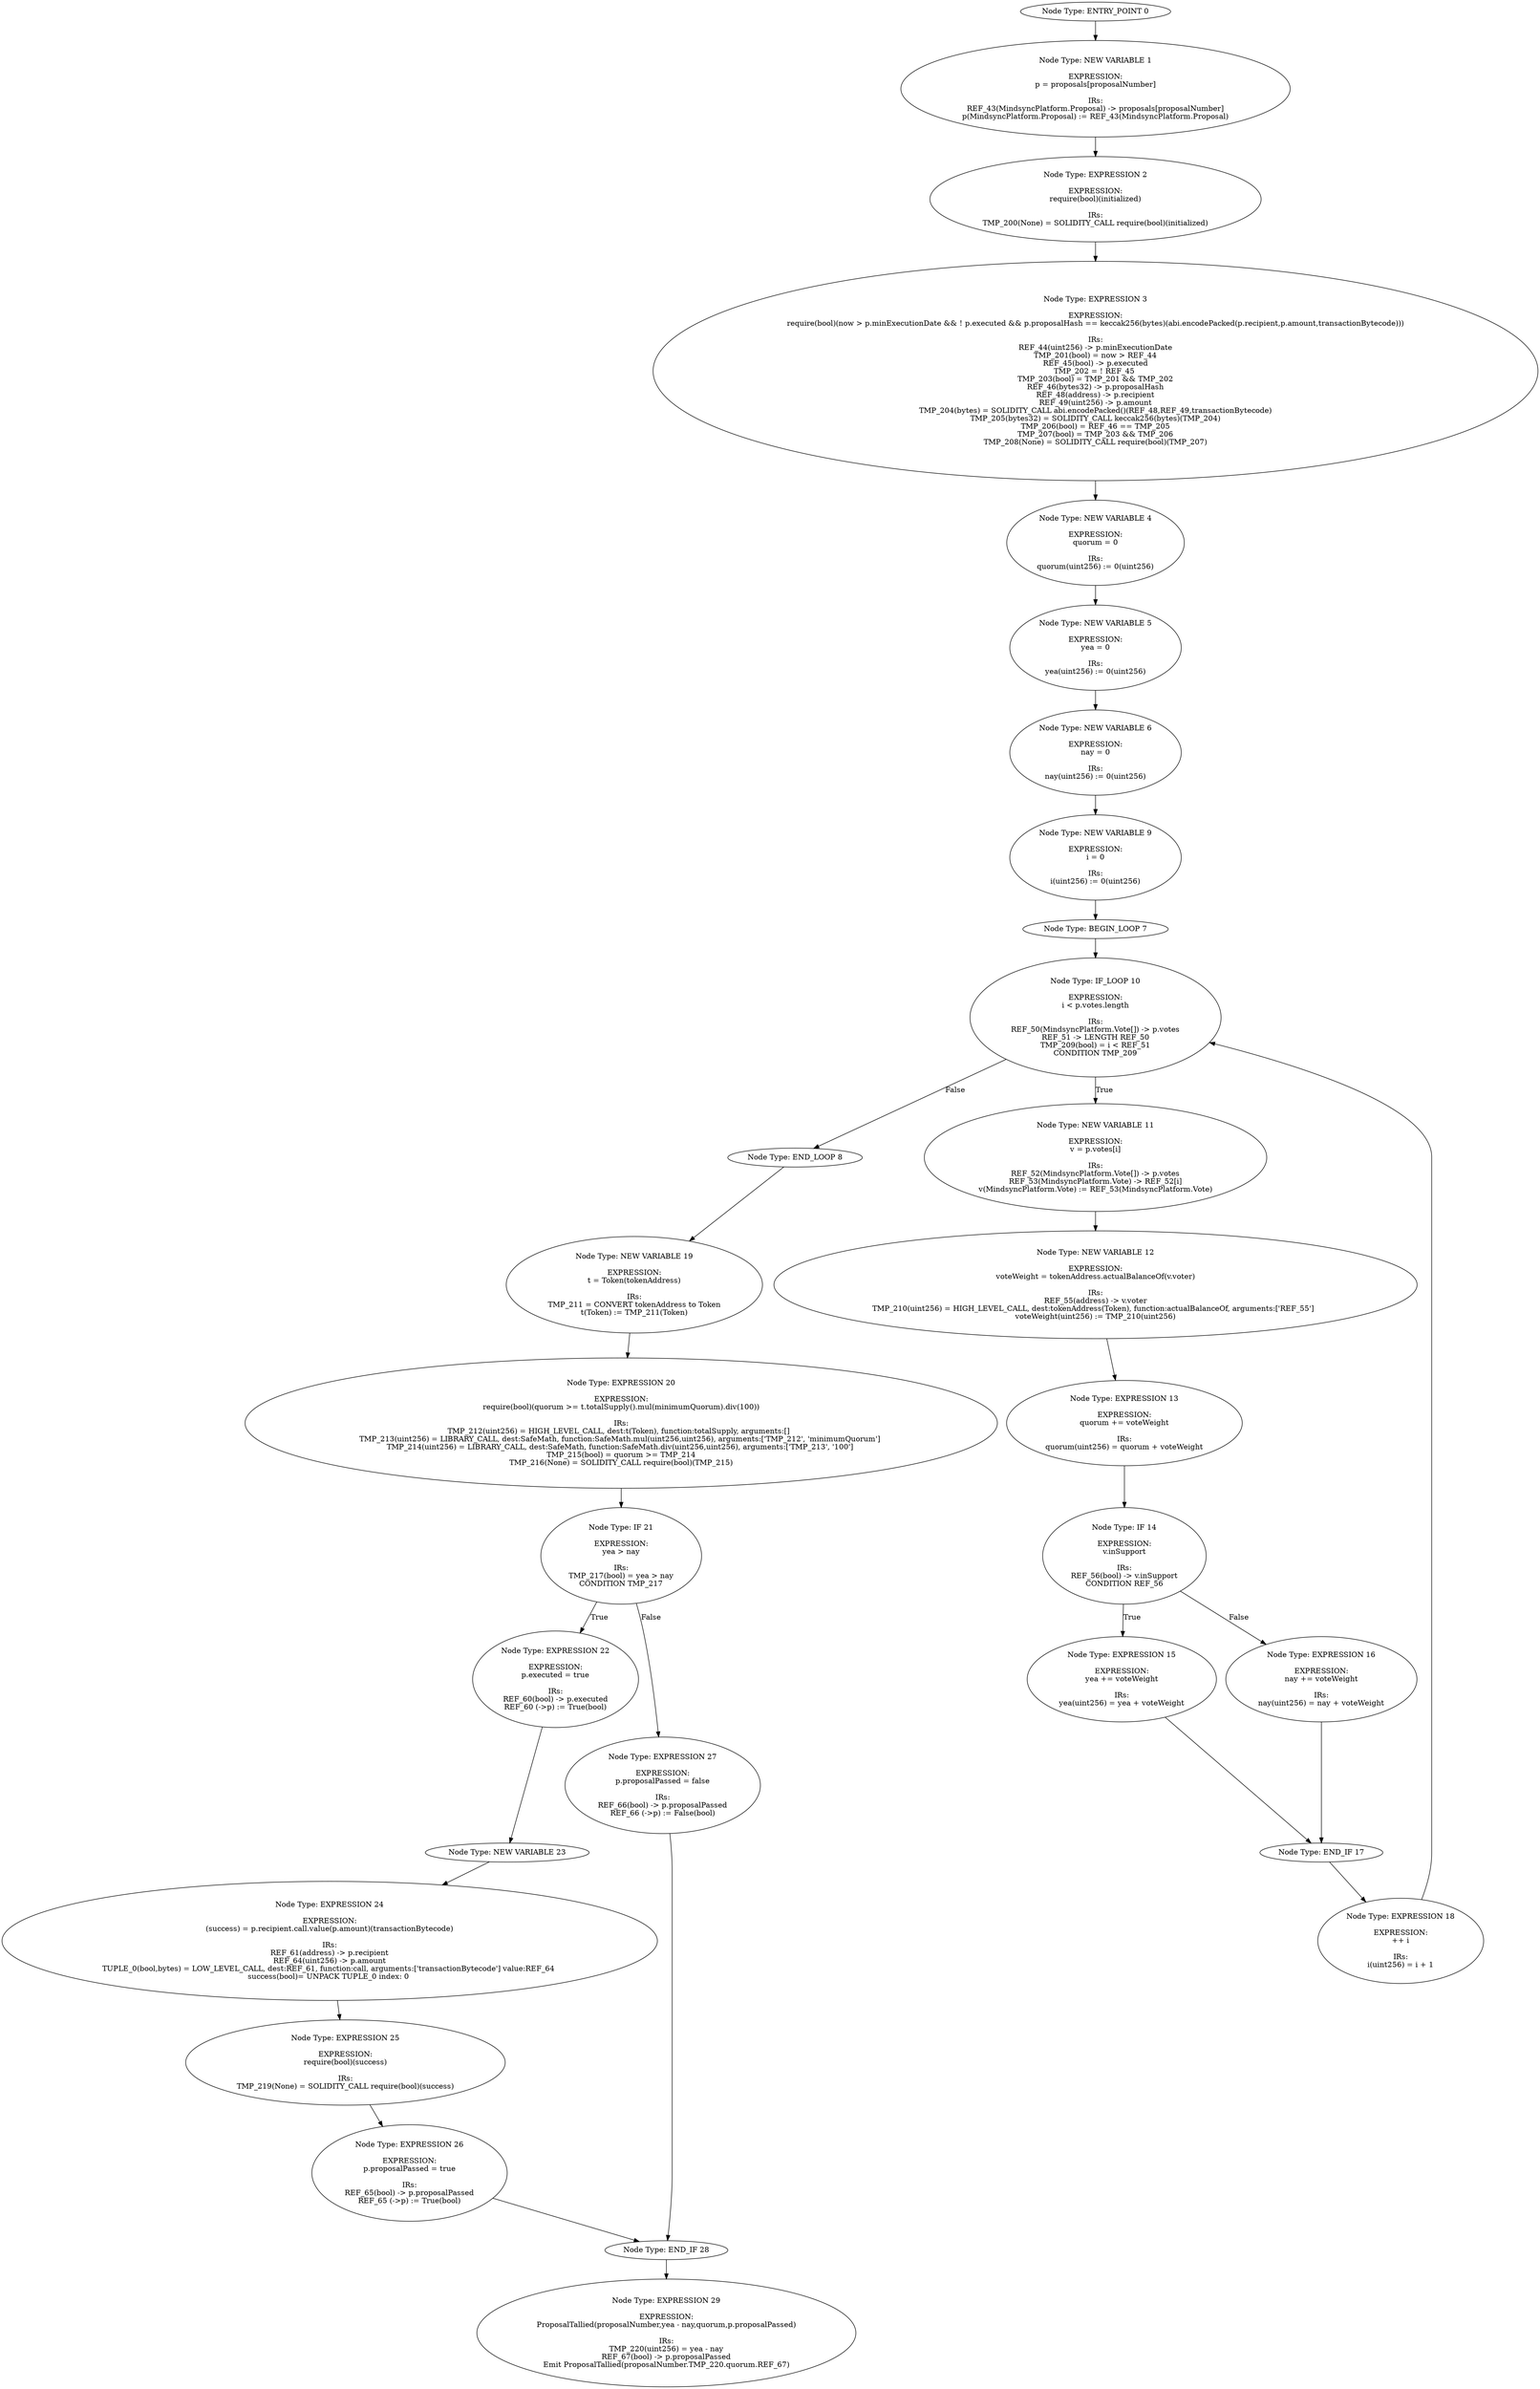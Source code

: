 digraph{
0[label="Node Type: ENTRY_POINT 0
"];
0->1;
1[label="Node Type: NEW VARIABLE 1

EXPRESSION:
p = proposals[proposalNumber]

IRs:
REF_43(MindsyncPlatform.Proposal) -> proposals[proposalNumber]
p(MindsyncPlatform.Proposal) := REF_43(MindsyncPlatform.Proposal)"];
1->2;
2[label="Node Type: EXPRESSION 2

EXPRESSION:
require(bool)(initialized)

IRs:
TMP_200(None) = SOLIDITY_CALL require(bool)(initialized)"];
2->3;
3[label="Node Type: EXPRESSION 3

EXPRESSION:
require(bool)(now > p.minExecutionDate && ! p.executed && p.proposalHash == keccak256(bytes)(abi.encodePacked(p.recipient,p.amount,transactionBytecode)))

IRs:
REF_44(uint256) -> p.minExecutionDate
TMP_201(bool) = now > REF_44
REF_45(bool) -> p.executed
TMP_202 = ! REF_45 
TMP_203(bool) = TMP_201 && TMP_202
REF_46(bytes32) -> p.proposalHash
REF_48(address) -> p.recipient
REF_49(uint256) -> p.amount
TMP_204(bytes) = SOLIDITY_CALL abi.encodePacked()(REF_48,REF_49,transactionBytecode)
TMP_205(bytes32) = SOLIDITY_CALL keccak256(bytes)(TMP_204)
TMP_206(bool) = REF_46 == TMP_205
TMP_207(bool) = TMP_203 && TMP_206
TMP_208(None) = SOLIDITY_CALL require(bool)(TMP_207)"];
3->4;
4[label="Node Type: NEW VARIABLE 4

EXPRESSION:
quorum = 0

IRs:
quorum(uint256) := 0(uint256)"];
4->5;
5[label="Node Type: NEW VARIABLE 5

EXPRESSION:
yea = 0

IRs:
yea(uint256) := 0(uint256)"];
5->6;
6[label="Node Type: NEW VARIABLE 6

EXPRESSION:
nay = 0

IRs:
nay(uint256) := 0(uint256)"];
6->9;
7[label="Node Type: BEGIN_LOOP 7
"];
7->10;
8[label="Node Type: END_LOOP 8
"];
8->19;
9[label="Node Type: NEW VARIABLE 9

EXPRESSION:
i = 0

IRs:
i(uint256) := 0(uint256)"];
9->7;
10[label="Node Type: IF_LOOP 10

EXPRESSION:
i < p.votes.length

IRs:
REF_50(MindsyncPlatform.Vote[]) -> p.votes
REF_51 -> LENGTH REF_50
TMP_209(bool) = i < REF_51
CONDITION TMP_209"];
10->11[label="True"];
10->8[label="False"];
11[label="Node Type: NEW VARIABLE 11

EXPRESSION:
v = p.votes[i]

IRs:
REF_52(MindsyncPlatform.Vote[]) -> p.votes
REF_53(MindsyncPlatform.Vote) -> REF_52[i]
v(MindsyncPlatform.Vote) := REF_53(MindsyncPlatform.Vote)"];
11->12;
12[label="Node Type: NEW VARIABLE 12

EXPRESSION:
voteWeight = tokenAddress.actualBalanceOf(v.voter)

IRs:
REF_55(address) -> v.voter
TMP_210(uint256) = HIGH_LEVEL_CALL, dest:tokenAddress(Token), function:actualBalanceOf, arguments:['REF_55']  
voteWeight(uint256) := TMP_210(uint256)"];
12->13;
13[label="Node Type: EXPRESSION 13

EXPRESSION:
quorum += voteWeight

IRs:
quorum(uint256) = quorum + voteWeight"];
13->14;
14[label="Node Type: IF 14

EXPRESSION:
v.inSupport

IRs:
REF_56(bool) -> v.inSupport
CONDITION REF_56"];
14->15[label="True"];
14->16[label="False"];
15[label="Node Type: EXPRESSION 15

EXPRESSION:
yea += voteWeight

IRs:
yea(uint256) = yea + voteWeight"];
15->17;
16[label="Node Type: EXPRESSION 16

EXPRESSION:
nay += voteWeight

IRs:
nay(uint256) = nay + voteWeight"];
16->17;
17[label="Node Type: END_IF 17
"];
17->18;
18[label="Node Type: EXPRESSION 18

EXPRESSION:
++ i

IRs:
i(uint256) = i + 1"];
18->10;
19[label="Node Type: NEW VARIABLE 19

EXPRESSION:
t = Token(tokenAddress)

IRs:
TMP_211 = CONVERT tokenAddress to Token
t(Token) := TMP_211(Token)"];
19->20;
20[label="Node Type: EXPRESSION 20

EXPRESSION:
require(bool)(quorum >= t.totalSupply().mul(minimumQuorum).div(100))

IRs:
TMP_212(uint256) = HIGH_LEVEL_CALL, dest:t(Token), function:totalSupply, arguments:[]  
TMP_213(uint256) = LIBRARY_CALL, dest:SafeMath, function:SafeMath.mul(uint256,uint256), arguments:['TMP_212', 'minimumQuorum'] 
TMP_214(uint256) = LIBRARY_CALL, dest:SafeMath, function:SafeMath.div(uint256,uint256), arguments:['TMP_213', '100'] 
TMP_215(bool) = quorum >= TMP_214
TMP_216(None) = SOLIDITY_CALL require(bool)(TMP_215)"];
20->21;
21[label="Node Type: IF 21

EXPRESSION:
yea > nay

IRs:
TMP_217(bool) = yea > nay
CONDITION TMP_217"];
21->22[label="True"];
21->27[label="False"];
22[label="Node Type: EXPRESSION 22

EXPRESSION:
p.executed = true

IRs:
REF_60(bool) -> p.executed
REF_60 (->p) := True(bool)"];
22->23;
23[label="Node Type: NEW VARIABLE 23
"];
23->24;
24[label="Node Type: EXPRESSION 24

EXPRESSION:
(success) = p.recipient.call.value(p.amount)(transactionBytecode)

IRs:
REF_61(address) -> p.recipient
REF_64(uint256) -> p.amount
TUPLE_0(bool,bytes) = LOW_LEVEL_CALL, dest:REF_61, function:call, arguments:['transactionBytecode'] value:REF_64 
success(bool)= UNPACK TUPLE_0 index: 0 "];
24->25;
25[label="Node Type: EXPRESSION 25

EXPRESSION:
require(bool)(success)

IRs:
TMP_219(None) = SOLIDITY_CALL require(bool)(success)"];
25->26;
26[label="Node Type: EXPRESSION 26

EXPRESSION:
p.proposalPassed = true

IRs:
REF_65(bool) -> p.proposalPassed
REF_65 (->p) := True(bool)"];
26->28;
27[label="Node Type: EXPRESSION 27

EXPRESSION:
p.proposalPassed = false

IRs:
REF_66(bool) -> p.proposalPassed
REF_66 (->p) := False(bool)"];
27->28;
28[label="Node Type: END_IF 28
"];
28->29;
29[label="Node Type: EXPRESSION 29

EXPRESSION:
ProposalTallied(proposalNumber,yea - nay,quorum,p.proposalPassed)

IRs:
TMP_220(uint256) = yea - nay
REF_67(bool) -> p.proposalPassed
Emit ProposalTallied(proposalNumber.TMP_220.quorum.REF_67)"];
}
